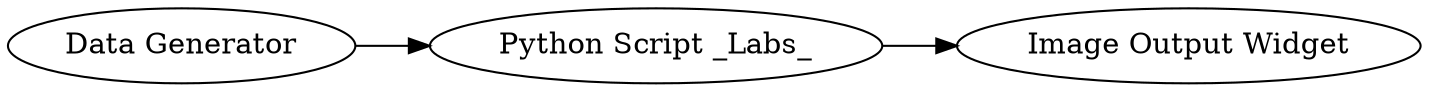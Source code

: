 digraph {
	6 -> 5
	5 -> 11
	5 [label="Python Script _Labs_"]
	11 [label="Image Output Widget"]
	6 [label="Data Generator"]
	rankdir=LR
}
